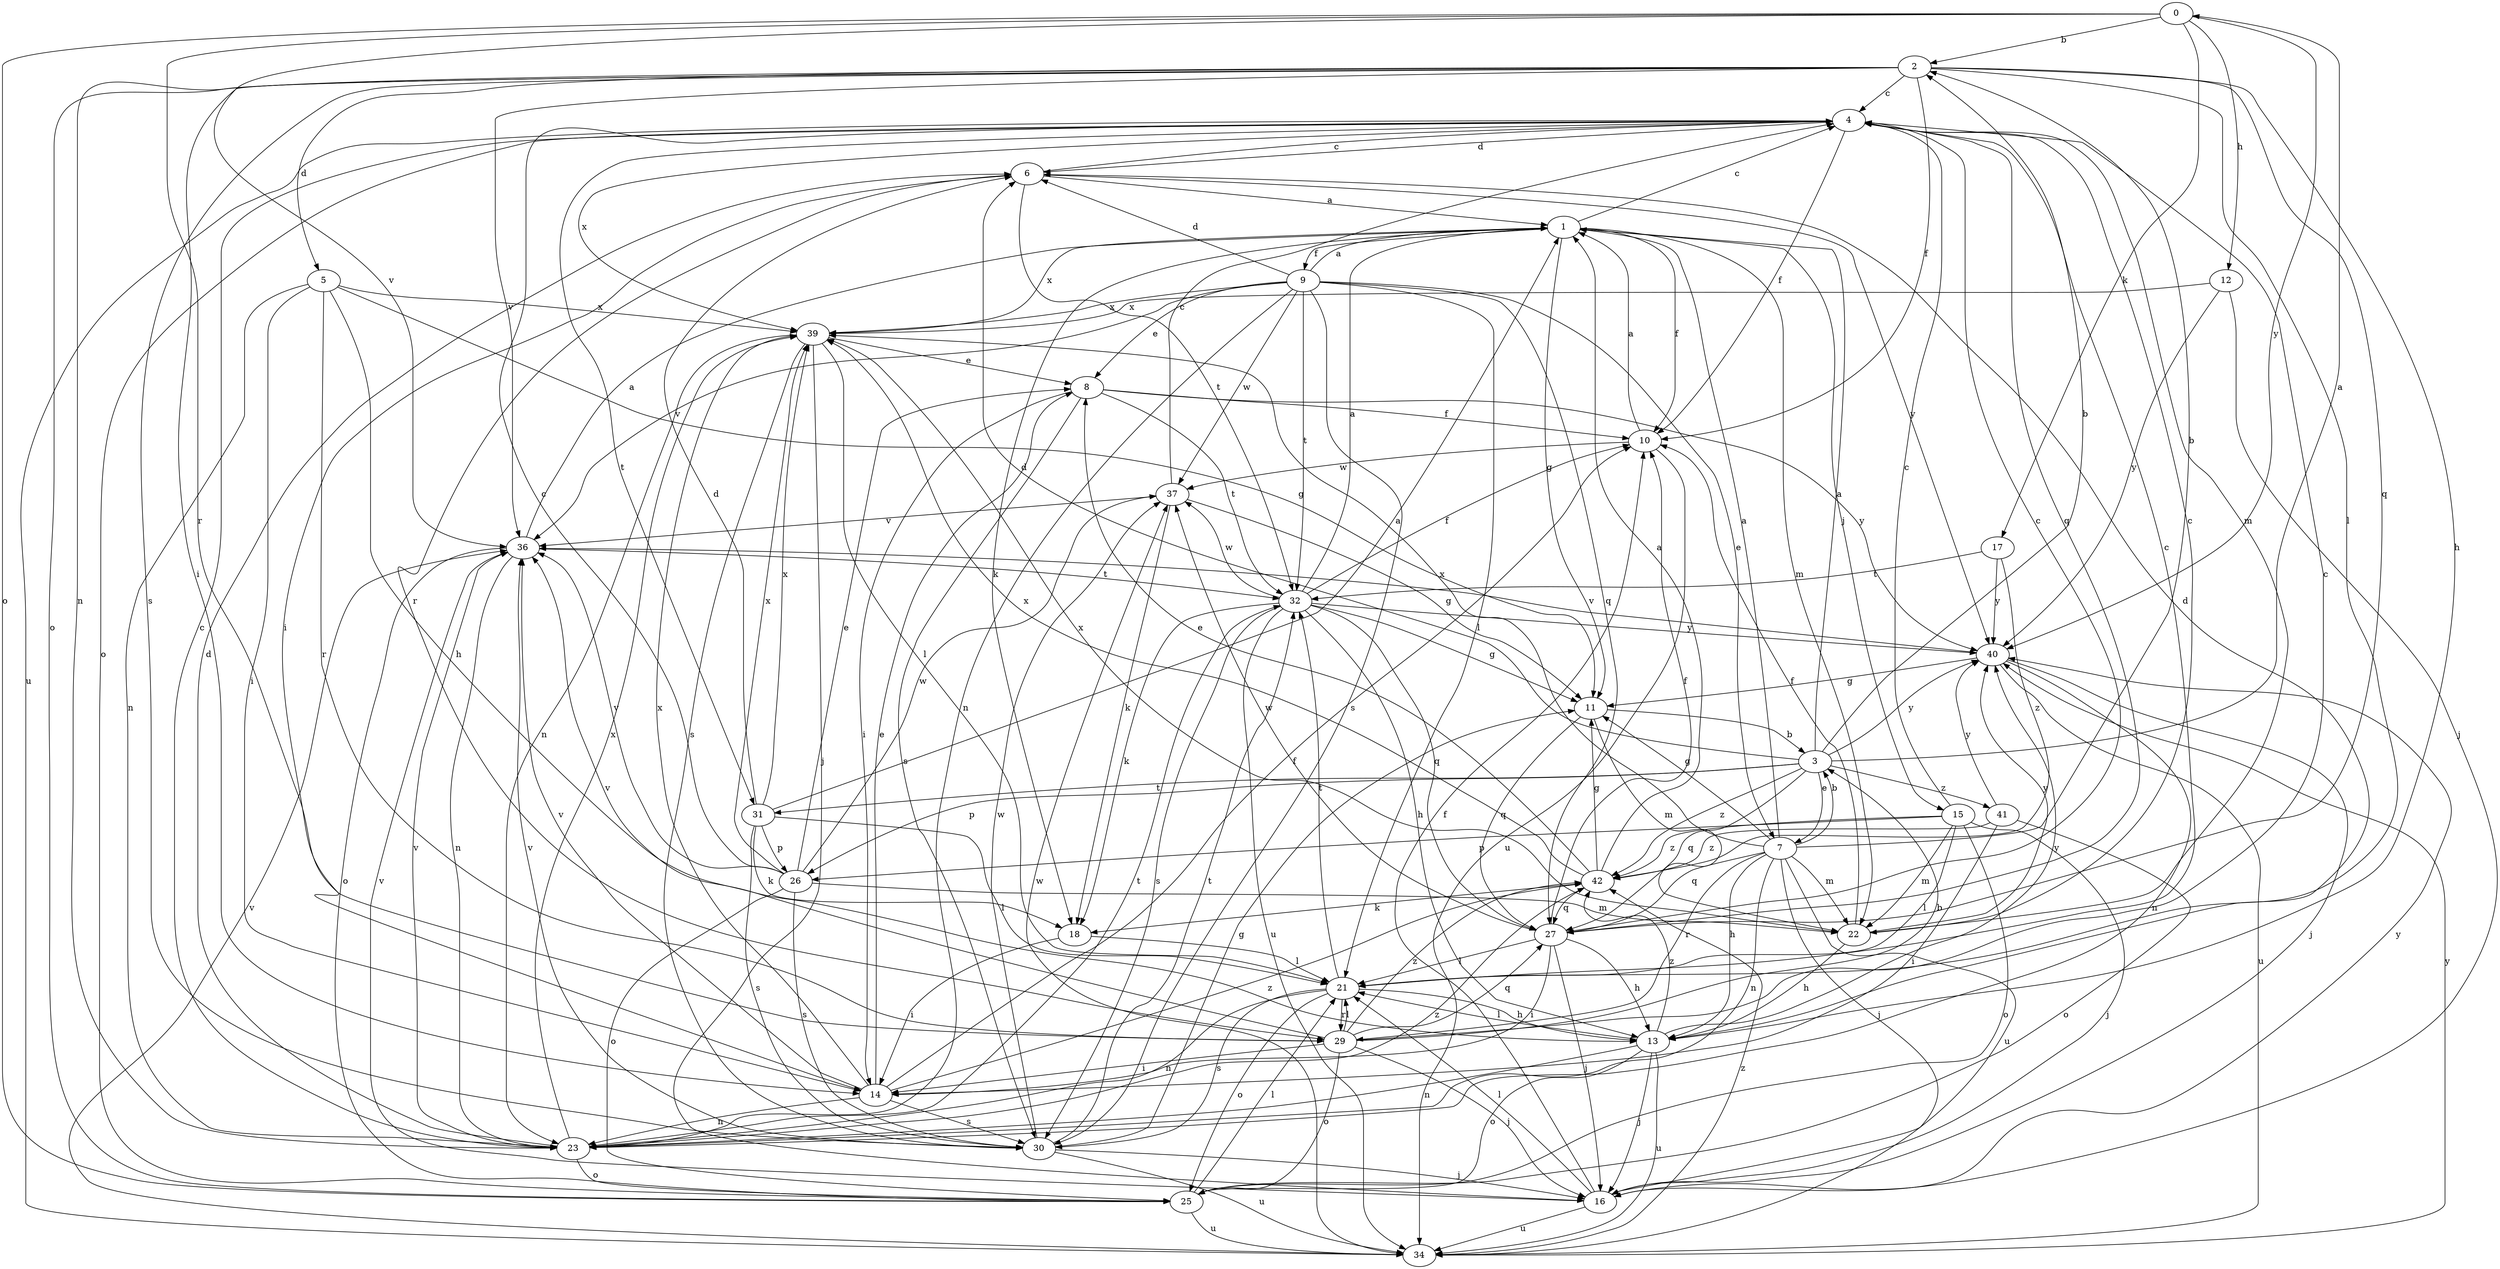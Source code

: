 strict digraph  {
0;
1;
2;
3;
4;
5;
6;
7;
8;
9;
10;
11;
12;
13;
14;
15;
16;
17;
18;
21;
22;
23;
25;
26;
27;
29;
30;
31;
32;
34;
36;
37;
39;
40;
41;
42;
0 -> 2  [label=b];
0 -> 12  [label=h];
0 -> 17  [label=k];
0 -> 25  [label=o];
0 -> 29  [label=r];
0 -> 36  [label=v];
0 -> 40  [label=y];
1 -> 4  [label=c];
1 -> 9  [label=f];
1 -> 10  [label=f];
1 -> 11  [label=g];
1 -> 15  [label=j];
1 -> 18  [label=k];
1 -> 22  [label=m];
1 -> 39  [label=x];
2 -> 4  [label=c];
2 -> 5  [label=d];
2 -> 10  [label=f];
2 -> 13  [label=h];
2 -> 14  [label=i];
2 -> 21  [label=l];
2 -> 23  [label=n];
2 -> 25  [label=o];
2 -> 27  [label=q];
2 -> 30  [label=s];
2 -> 36  [label=v];
3 -> 0  [label=a];
3 -> 1  [label=a];
3 -> 2  [label=b];
3 -> 6  [label=d];
3 -> 7  [label=e];
3 -> 26  [label=p];
3 -> 27  [label=q];
3 -> 31  [label=t];
3 -> 40  [label=y];
3 -> 41  [label=z];
3 -> 42  [label=z];
4 -> 6  [label=d];
4 -> 10  [label=f];
4 -> 22  [label=m];
4 -> 25  [label=o];
4 -> 27  [label=q];
4 -> 31  [label=t];
4 -> 34  [label=u];
4 -> 39  [label=x];
5 -> 11  [label=g];
5 -> 13  [label=h];
5 -> 14  [label=i];
5 -> 23  [label=n];
5 -> 29  [label=r];
5 -> 39  [label=x];
6 -> 1  [label=a];
6 -> 4  [label=c];
6 -> 14  [label=i];
6 -> 29  [label=r];
6 -> 32  [label=t];
6 -> 40  [label=y];
7 -> 1  [label=a];
7 -> 2  [label=b];
7 -> 3  [label=b];
7 -> 11  [label=g];
7 -> 13  [label=h];
7 -> 16  [label=j];
7 -> 22  [label=m];
7 -> 23  [label=n];
7 -> 27  [label=q];
7 -> 29  [label=r];
7 -> 34  [label=u];
7 -> 39  [label=x];
8 -> 10  [label=f];
8 -> 14  [label=i];
8 -> 30  [label=s];
8 -> 32  [label=t];
8 -> 40  [label=y];
9 -> 1  [label=a];
9 -> 6  [label=d];
9 -> 7  [label=e];
9 -> 8  [label=e];
9 -> 21  [label=l];
9 -> 23  [label=n];
9 -> 27  [label=q];
9 -> 30  [label=s];
9 -> 32  [label=t];
9 -> 36  [label=v];
9 -> 37  [label=w];
9 -> 39  [label=x];
10 -> 1  [label=a];
10 -> 34  [label=u];
10 -> 37  [label=w];
11 -> 3  [label=b];
11 -> 22  [label=m];
11 -> 27  [label=q];
12 -> 16  [label=j];
12 -> 39  [label=x];
12 -> 40  [label=y];
13 -> 6  [label=d];
13 -> 16  [label=j];
13 -> 21  [label=l];
13 -> 23  [label=n];
13 -> 25  [label=o];
13 -> 34  [label=u];
13 -> 40  [label=y];
13 -> 42  [label=z];
14 -> 8  [label=e];
14 -> 10  [label=f];
14 -> 23  [label=n];
14 -> 30  [label=s];
14 -> 36  [label=v];
14 -> 39  [label=x];
14 -> 42  [label=z];
15 -> 4  [label=c];
15 -> 16  [label=j];
15 -> 21  [label=l];
15 -> 22  [label=m];
15 -> 25  [label=o];
15 -> 26  [label=p];
15 -> 42  [label=z];
16 -> 10  [label=f];
16 -> 21  [label=l];
16 -> 34  [label=u];
16 -> 36  [label=v];
16 -> 40  [label=y];
17 -> 32  [label=t];
17 -> 40  [label=y];
17 -> 42  [label=z];
18 -> 14  [label=i];
18 -> 21  [label=l];
21 -> 4  [label=c];
21 -> 13  [label=h];
21 -> 23  [label=n];
21 -> 25  [label=o];
21 -> 29  [label=r];
21 -> 30  [label=s];
21 -> 32  [label=t];
22 -> 4  [label=c];
22 -> 10  [label=f];
22 -> 13  [label=h];
22 -> 39  [label=x];
22 -> 40  [label=y];
23 -> 4  [label=c];
23 -> 6  [label=d];
23 -> 25  [label=o];
23 -> 32  [label=t];
23 -> 36  [label=v];
23 -> 39  [label=x];
23 -> 42  [label=z];
25 -> 21  [label=l];
25 -> 34  [label=u];
26 -> 4  [label=c];
26 -> 8  [label=e];
26 -> 22  [label=m];
26 -> 25  [label=o];
26 -> 30  [label=s];
26 -> 36  [label=v];
26 -> 37  [label=w];
26 -> 39  [label=x];
27 -> 4  [label=c];
27 -> 10  [label=f];
27 -> 13  [label=h];
27 -> 14  [label=i];
27 -> 16  [label=j];
27 -> 21  [label=l];
27 -> 37  [label=w];
29 -> 3  [label=b];
29 -> 4  [label=c];
29 -> 14  [label=i];
29 -> 16  [label=j];
29 -> 21  [label=l];
29 -> 25  [label=o];
29 -> 27  [label=q];
29 -> 36  [label=v];
29 -> 42  [label=z];
30 -> 11  [label=g];
30 -> 16  [label=j];
30 -> 32  [label=t];
30 -> 34  [label=u];
30 -> 36  [label=v];
30 -> 37  [label=w];
31 -> 1  [label=a];
31 -> 6  [label=d];
31 -> 18  [label=k];
31 -> 21  [label=l];
31 -> 26  [label=p];
31 -> 30  [label=s];
31 -> 39  [label=x];
32 -> 1  [label=a];
32 -> 10  [label=f];
32 -> 11  [label=g];
32 -> 13  [label=h];
32 -> 18  [label=k];
32 -> 27  [label=q];
32 -> 30  [label=s];
32 -> 34  [label=u];
32 -> 37  [label=w];
32 -> 40  [label=y];
34 -> 36  [label=v];
34 -> 37  [label=w];
34 -> 40  [label=y];
34 -> 42  [label=z];
36 -> 1  [label=a];
36 -> 23  [label=n];
36 -> 25  [label=o];
36 -> 32  [label=t];
37 -> 4  [label=c];
37 -> 11  [label=g];
37 -> 18  [label=k];
37 -> 36  [label=v];
39 -> 8  [label=e];
39 -> 16  [label=j];
39 -> 21  [label=l];
39 -> 23  [label=n];
39 -> 30  [label=s];
40 -> 11  [label=g];
40 -> 16  [label=j];
40 -> 23  [label=n];
40 -> 34  [label=u];
40 -> 36  [label=v];
41 -> 14  [label=i];
41 -> 25  [label=o];
41 -> 40  [label=y];
41 -> 42  [label=z];
42 -> 1  [label=a];
42 -> 8  [label=e];
42 -> 11  [label=g];
42 -> 18  [label=k];
42 -> 27  [label=q];
42 -> 39  [label=x];
}
